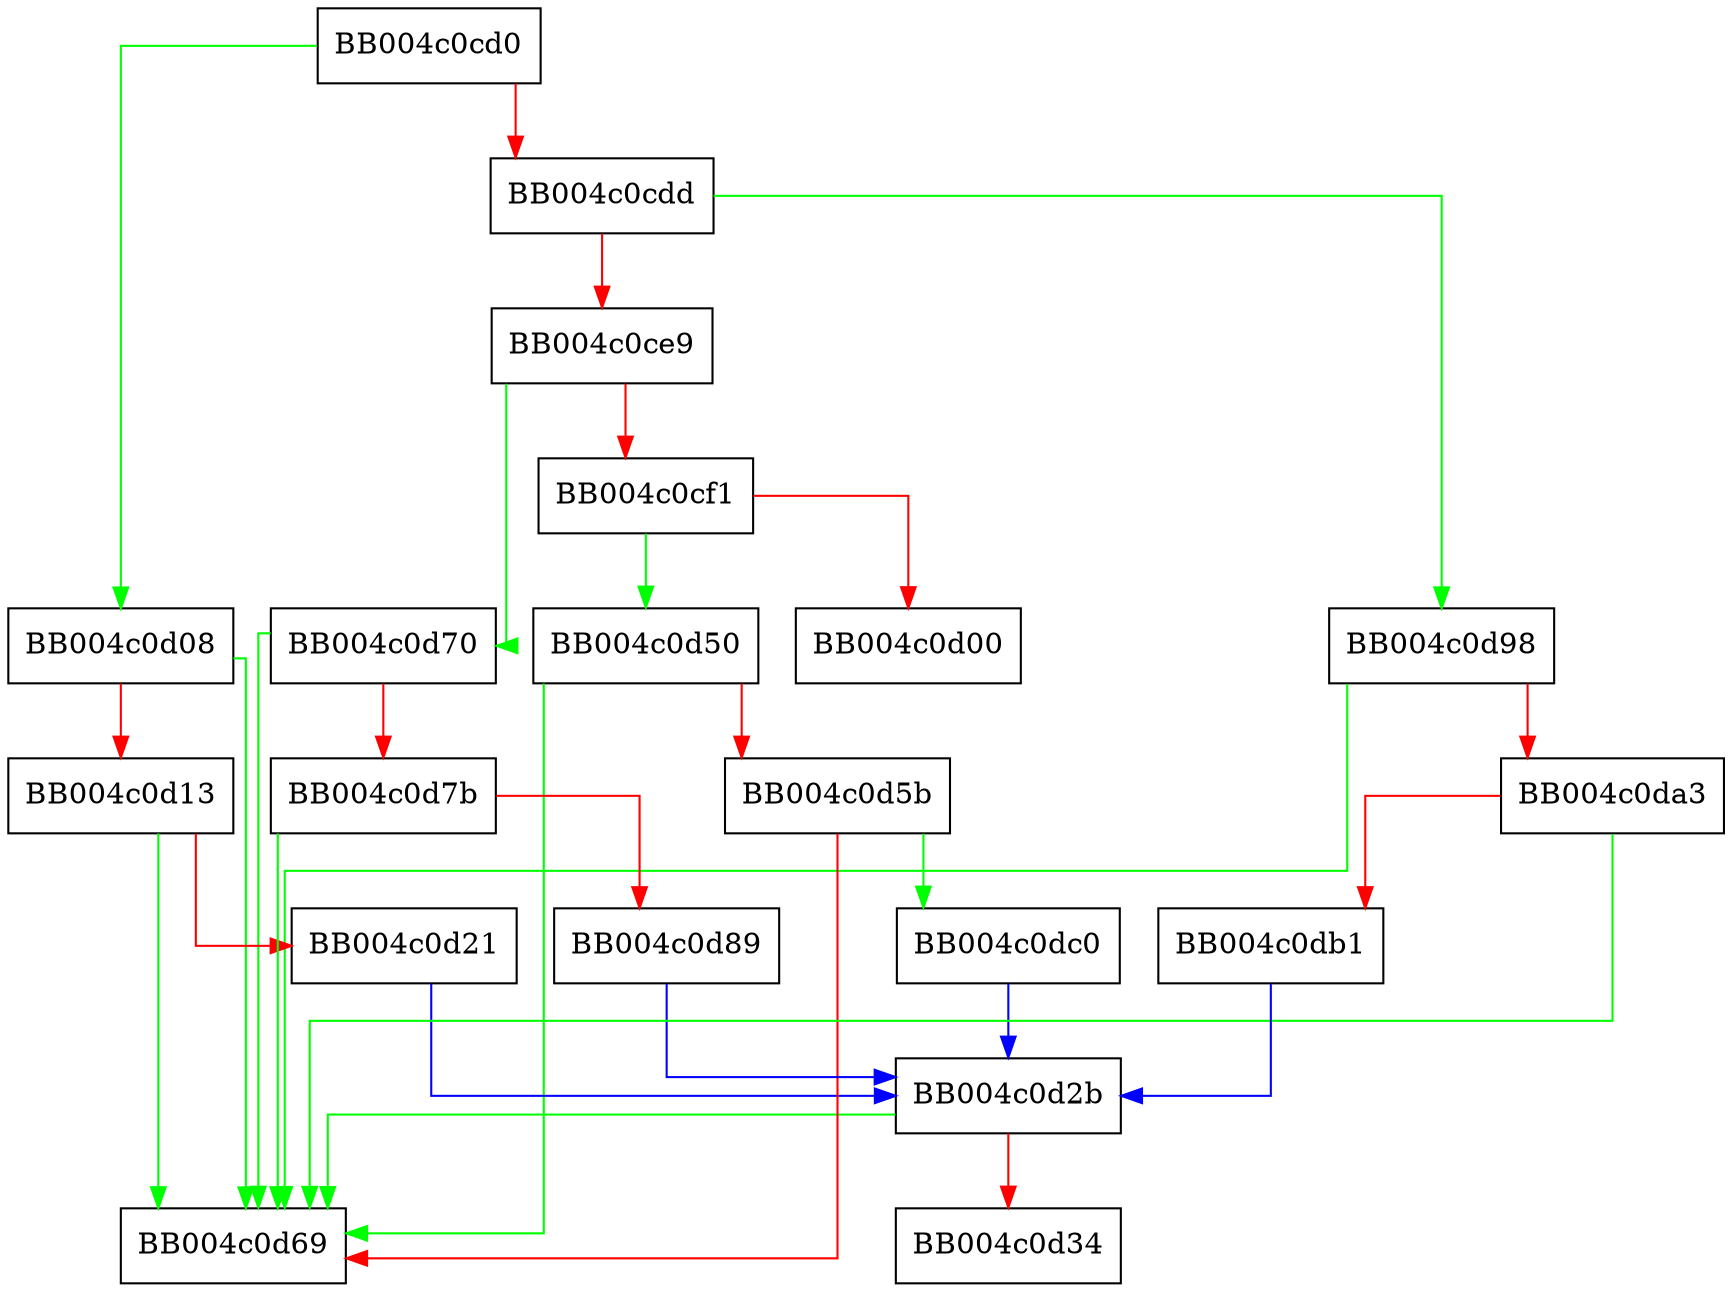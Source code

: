 digraph ossl_quic_wire_get_encoded_frame_len_crypto_hdr {
  node [shape="box"];
  graph [splines=ortho];
  BB004c0cd0 -> BB004c0d08 [color="green"];
  BB004c0cd0 -> BB004c0cdd [color="red"];
  BB004c0cdd -> BB004c0d98 [color="green"];
  BB004c0cdd -> BB004c0ce9 [color="red"];
  BB004c0ce9 -> BB004c0d70 [color="green"];
  BB004c0ce9 -> BB004c0cf1 [color="red"];
  BB004c0cf1 -> BB004c0d50 [color="green"];
  BB004c0cf1 -> BB004c0d00 [color="red"];
  BB004c0d08 -> BB004c0d69 [color="green"];
  BB004c0d08 -> BB004c0d13 [color="red"];
  BB004c0d13 -> BB004c0d69 [color="green"];
  BB004c0d13 -> BB004c0d21 [color="red"];
  BB004c0d21 -> BB004c0d2b [color="blue"];
  BB004c0d2b -> BB004c0d69 [color="green"];
  BB004c0d2b -> BB004c0d34 [color="red"];
  BB004c0d50 -> BB004c0d69 [color="green"];
  BB004c0d50 -> BB004c0d5b [color="red"];
  BB004c0d5b -> BB004c0dc0 [color="green"];
  BB004c0d5b -> BB004c0d69 [color="red"];
  BB004c0d70 -> BB004c0d69 [color="green"];
  BB004c0d70 -> BB004c0d7b [color="red"];
  BB004c0d7b -> BB004c0d69 [color="green"];
  BB004c0d7b -> BB004c0d89 [color="red"];
  BB004c0d89 -> BB004c0d2b [color="blue"];
  BB004c0d98 -> BB004c0d69 [color="green"];
  BB004c0d98 -> BB004c0da3 [color="red"];
  BB004c0da3 -> BB004c0d69 [color="green"];
  BB004c0da3 -> BB004c0db1 [color="red"];
  BB004c0db1 -> BB004c0d2b [color="blue"];
  BB004c0dc0 -> BB004c0d2b [color="blue"];
}